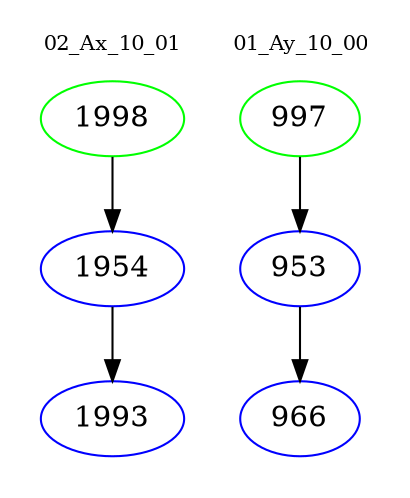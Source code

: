 digraph{
subgraph cluster_0 {
color = white
label = "02_Ax_10_01";
fontsize=10;
T0_1998 [label="1998", color="green"]
T0_1998 -> T0_1954 [color="black"]
T0_1954 [label="1954", color="blue"]
T0_1954 -> T0_1993 [color="black"]
T0_1993 [label="1993", color="blue"]
}
subgraph cluster_1 {
color = white
label = "01_Ay_10_00";
fontsize=10;
T1_997 [label="997", color="green"]
T1_997 -> T1_953 [color="black"]
T1_953 [label="953", color="blue"]
T1_953 -> T1_966 [color="black"]
T1_966 [label="966", color="blue"]
}
}
